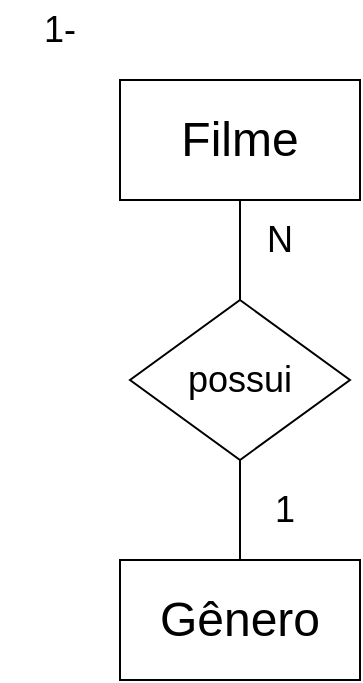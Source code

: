 <mxfile version="21.6.5" type="device" pages="7">
  <diagram id="R2lEEEUBdFMjLlhIrx00" name="Page-1">
    <mxGraphModel dx="1050" dy="581" grid="1" gridSize="10" guides="1" tooltips="1" connect="1" arrows="1" fold="1" page="1" pageScale="1" pageWidth="850" pageHeight="1100" math="0" shadow="0" extFonts="Permanent Marker^https://fonts.googleapis.com/css?family=Permanent+Marker">
      <root>
        <mxCell id="0" />
        <mxCell id="1" parent="0" />
        <mxCell id="PiD7-msu0m9Xkoi4xHgd-5" style="edgeStyle=orthogonalEdgeStyle;rounded=0;orthogonalLoop=1;jettySize=auto;html=1;entryX=0.5;entryY=0;entryDx=0;entryDy=0;endArrow=none;endFill=0;" edge="1" parent="1" source="PiD7-msu0m9Xkoi4xHgd-1" target="PiD7-msu0m9Xkoi4xHgd-3">
          <mxGeometry relative="1" as="geometry" />
        </mxCell>
        <mxCell id="PiD7-msu0m9Xkoi4xHgd-1" value="&lt;font style=&quot;font-size: 24px;&quot;&gt;Filme&lt;/font&gt;" style="rounded=0;whiteSpace=wrap;html=1;" vertex="1" parent="1">
          <mxGeometry x="350" y="170" width="120" height="60" as="geometry" />
        </mxCell>
        <mxCell id="PiD7-msu0m9Xkoi4xHgd-2" value="&lt;font style=&quot;font-size: 24px;&quot;&gt;Gênero&lt;/font&gt;" style="rounded=0;whiteSpace=wrap;html=1;" vertex="1" parent="1">
          <mxGeometry x="350" y="410" width="120" height="60" as="geometry" />
        </mxCell>
        <mxCell id="PiD7-msu0m9Xkoi4xHgd-6" style="edgeStyle=orthogonalEdgeStyle;rounded=0;orthogonalLoop=1;jettySize=auto;html=1;entryX=0.5;entryY=0;entryDx=0;entryDy=0;endArrow=none;endFill=0;" edge="1" parent="1" source="PiD7-msu0m9Xkoi4xHgd-3" target="PiD7-msu0m9Xkoi4xHgd-2">
          <mxGeometry relative="1" as="geometry" />
        </mxCell>
        <mxCell id="PiD7-msu0m9Xkoi4xHgd-3" value="&lt;font style=&quot;font-size: 18px;&quot;&gt;possui&lt;/font&gt;" style="rhombus;whiteSpace=wrap;html=1;" vertex="1" parent="1">
          <mxGeometry x="355" y="280" width="110" height="80" as="geometry" />
        </mxCell>
        <mxCell id="PiD7-msu0m9Xkoi4xHgd-7" value="&lt;font style=&quot;font-size: 18px;&quot;&gt;N&lt;/font&gt;" style="text;html=1;strokeColor=none;fillColor=none;align=center;verticalAlign=middle;whiteSpace=wrap;rounded=0;" vertex="1" parent="1">
          <mxGeometry x="415" y="240" width="30" height="20" as="geometry" />
        </mxCell>
        <mxCell id="PiD7-msu0m9Xkoi4xHgd-8" value="&lt;font style=&quot;font-size: 18px;&quot;&gt;1&lt;/font&gt;" style="text;html=1;strokeColor=none;fillColor=none;align=center;verticalAlign=middle;whiteSpace=wrap;rounded=0;" vertex="1" parent="1">
          <mxGeometry x="415" y="370" width="35" height="30" as="geometry" />
        </mxCell>
        <mxCell id="PiD7-msu0m9Xkoi4xHgd-9" value="&lt;font style=&quot;font-size: 18px;&quot;&gt;1-&lt;/font&gt;" style="text;html=1;strokeColor=none;fillColor=none;align=center;verticalAlign=middle;whiteSpace=wrap;rounded=0;" vertex="1" parent="1">
          <mxGeometry x="290" y="130" width="60" height="30" as="geometry" />
        </mxCell>
      </root>
    </mxGraphModel>
  </diagram>
  <diagram id="Ed6CkCQQ0xnpIoQit0K1" name="Página-2">
    <mxGraphModel dx="1050" dy="581" grid="1" gridSize="10" guides="1" tooltips="1" connect="1" arrows="1" fold="1" page="1" pageScale="1" pageWidth="827" pageHeight="1169" math="0" shadow="0">
      <root>
        <mxCell id="0" />
        <mxCell id="1" parent="0" />
        <mxCell id="ku6dOrrAnNPvEK8YflBV-1" value="&lt;font style=&quot;font-size: 18px;&quot;&gt;2-&lt;/font&gt;" style="text;html=1;strokeColor=none;fillColor=none;align=center;verticalAlign=middle;whiteSpace=wrap;rounded=0;" vertex="1" parent="1">
          <mxGeometry x="60" y="40" width="60" height="30" as="geometry" />
        </mxCell>
        <mxCell id="ku6dOrrAnNPvEK8YflBV-2" value="&lt;font style=&quot;font-size: 18px;&quot;&gt;Pessoa&lt;/font&gt;" style="rounded=0;whiteSpace=wrap;html=1;" vertex="1" parent="1">
          <mxGeometry x="350" y="270" width="120" height="60" as="geometry" />
        </mxCell>
        <mxCell id="ku6dOrrAnNPvEK8YflBV-10" style="edgeStyle=orthogonalEdgeStyle;rounded=0;orthogonalLoop=1;jettySize=auto;html=1;endArrow=none;endFill=0;" edge="1" parent="1" source="ku6dOrrAnNPvEK8YflBV-3">
          <mxGeometry relative="1" as="geometry">
            <mxPoint x="410" y="330" as="targetPoint" />
          </mxGeometry>
        </mxCell>
        <mxCell id="ku6dOrrAnNPvEK8YflBV-11" style="edgeStyle=orthogonalEdgeStyle;rounded=0;orthogonalLoop=1;jettySize=auto;html=1;entryX=0.5;entryY=0;entryDx=0;entryDy=0;endArrow=none;endFill=0;" edge="1" parent="1" source="ku6dOrrAnNPvEK8YflBV-3" target="ku6dOrrAnNPvEK8YflBV-4">
          <mxGeometry relative="1" as="geometry" />
        </mxCell>
        <mxCell id="ku6dOrrAnNPvEK8YflBV-3" value="&lt;font style=&quot;font-size: 18px;&quot;&gt;possui&lt;/font&gt;" style="rhombus;whiteSpace=wrap;html=1;" vertex="1" parent="1">
          <mxGeometry x="362" y="360" width="96" height="80" as="geometry" />
        </mxCell>
        <mxCell id="ku6dOrrAnNPvEK8YflBV-4" value="&lt;font style=&quot;font-size: 18px;&quot;&gt;Email&lt;/font&gt;" style="rounded=0;whiteSpace=wrap;html=1;" vertex="1" parent="1">
          <mxGeometry x="350" y="460" width="120" height="60" as="geometry" />
        </mxCell>
        <mxCell id="ku6dOrrAnNPvEK8YflBV-5" value="&lt;font style=&quot;font-size: 18px;&quot;&gt;Telefones&lt;/font&gt;" style="rounded=0;whiteSpace=wrap;html=1;" vertex="1" parent="1">
          <mxGeometry x="660" y="270" width="120" height="60" as="geometry" />
        </mxCell>
        <mxCell id="ku6dOrrAnNPvEK8YflBV-8" style="edgeStyle=orthogonalEdgeStyle;rounded=0;orthogonalLoop=1;jettySize=auto;html=1;entryX=1;entryY=0.5;entryDx=0;entryDy=0;endArrow=none;endFill=0;" edge="1" parent="1" source="ku6dOrrAnNPvEK8YflBV-7" target="ku6dOrrAnNPvEK8YflBV-2">
          <mxGeometry relative="1" as="geometry" />
        </mxCell>
        <mxCell id="ku6dOrrAnNPvEK8YflBV-9" style="edgeStyle=orthogonalEdgeStyle;rounded=0;orthogonalLoop=1;jettySize=auto;html=1;entryX=0;entryY=0.5;entryDx=0;entryDy=0;endArrow=none;endFill=0;" edge="1" parent="1" source="ku6dOrrAnNPvEK8YflBV-7" target="ku6dOrrAnNPvEK8YflBV-5">
          <mxGeometry relative="1" as="geometry" />
        </mxCell>
        <mxCell id="ku6dOrrAnNPvEK8YflBV-7" value="&lt;font style=&quot;font-size: 18px;&quot;&gt;possui&lt;/font&gt;" style="rhombus;whiteSpace=wrap;html=1;" vertex="1" parent="1">
          <mxGeometry x="520" y="260" width="96" height="80" as="geometry" />
        </mxCell>
        <mxCell id="ku6dOrrAnNPvEK8YflBV-12" value="&lt;font style=&quot;font-size: 18px;&quot;&gt;1&lt;/font&gt;" style="text;html=1;strokeColor=none;fillColor=none;align=center;verticalAlign=middle;whiteSpace=wrap;rounded=0;" vertex="1" parent="1">
          <mxGeometry x="458" y="270" width="60" height="30" as="geometry" />
        </mxCell>
        <mxCell id="ku6dOrrAnNPvEK8YflBV-13" value="&lt;font style=&quot;font-size: 18px;&quot;&gt;N&lt;/font&gt;" style="text;html=1;strokeColor=none;fillColor=none;align=center;verticalAlign=middle;whiteSpace=wrap;rounded=0;" vertex="1" parent="1">
          <mxGeometry x="610" y="270" width="60" height="30" as="geometry" />
        </mxCell>
        <mxCell id="ku6dOrrAnNPvEK8YflBV-14" value="&lt;font style=&quot;font-size: 18px;&quot;&gt;1&lt;/font&gt;" style="text;html=1;strokeColor=none;fillColor=none;align=center;verticalAlign=middle;whiteSpace=wrap;rounded=0;" vertex="1" parent="1">
          <mxGeometry x="398" y="330" width="60" height="30" as="geometry" />
        </mxCell>
        <mxCell id="ku6dOrrAnNPvEK8YflBV-15" value="&lt;font style=&quot;font-size: 18px;&quot;&gt;N&lt;/font&gt;" style="text;html=1;strokeColor=none;fillColor=none;align=center;verticalAlign=middle;whiteSpace=wrap;rounded=0;" vertex="1" parent="1">
          <mxGeometry x="400" y="430" width="60" height="30" as="geometry" />
        </mxCell>
        <mxCell id="ku6dOrrAnNPvEK8YflBV-17" style="edgeStyle=orthogonalEdgeStyle;rounded=0;orthogonalLoop=1;jettySize=auto;html=1;entryX=0;entryY=0.5;entryDx=0;entryDy=0;endArrow=none;endFill=0;" edge="1" parent="1" source="ku6dOrrAnNPvEK8YflBV-16" target="ku6dOrrAnNPvEK8YflBV-2">
          <mxGeometry relative="1" as="geometry" />
        </mxCell>
        <mxCell id="ku6dOrrAnNPvEK8YflBV-16" value="&lt;font style=&quot;font-size: 18px;&quot;&gt;CNH&lt;/font&gt;" style="ellipse;whiteSpace=wrap;html=1;" vertex="1" parent="1">
          <mxGeometry x="210" y="285" width="100" height="30" as="geometry" />
        </mxCell>
      </root>
    </mxGraphModel>
  </diagram>
  <diagram id="OgdTNSOcZ_4yS4odIkTJ" name="Página-3">
    <mxGraphModel dx="1050" dy="581" grid="1" gridSize="10" guides="1" tooltips="1" connect="1" arrows="1" fold="1" page="1" pageScale="1" pageWidth="827" pageHeight="1169" math="0" shadow="0">
      <root>
        <mxCell id="0" />
        <mxCell id="1" parent="0" />
        <mxCell id="YntVklLO-c8_QqgRHOUB-1" value="&lt;font style=&quot;font-size: 18px;&quot;&gt;3-&lt;/font&gt;" style="text;html=1;strokeColor=none;fillColor=none;align=center;verticalAlign=middle;whiteSpace=wrap;rounded=0;" vertex="1" parent="1">
          <mxGeometry x="70" y="50" width="60" height="30" as="geometry" />
        </mxCell>
        <mxCell id="YntVklLO-c8_QqgRHOUB-2" value="&lt;font size=&quot;3&quot;&gt;Empresa&lt;/font&gt;" style="rounded=0;whiteSpace=wrap;html=1;" vertex="1" parent="1">
          <mxGeometry x="290" y="170" width="120" height="60" as="geometry" />
        </mxCell>
        <mxCell id="YntVklLO-c8_QqgRHOUB-3" value="&lt;font size=&quot;3&quot;&gt;Veiculo&lt;/font&gt;" style="rounded=0;whiteSpace=wrap;html=1;" vertex="1" parent="1">
          <mxGeometry x="290" y="370" width="120" height="60" as="geometry" />
        </mxCell>
        <mxCell id="YntVklLO-c8_QqgRHOUB-5" value="&lt;font style=&quot;font-size: 18px;&quot;&gt;Cliente&lt;/font&gt;" style="rounded=0;whiteSpace=wrap;html=1;" vertex="1" parent="1">
          <mxGeometry x="590" y="370" width="120" height="60" as="geometry" />
        </mxCell>
        <mxCell id="wyH3TX9ivKycoF74DeOx-3" style="edgeStyle=orthogonalEdgeStyle;rounded=0;orthogonalLoop=1;jettySize=auto;html=1;endArrow=none;endFill=0;" edge="1" parent="1" source="wyH3TX9ivKycoF74DeOx-1" target="YntVklLO-c8_QqgRHOUB-2">
          <mxGeometry relative="1" as="geometry" />
        </mxCell>
        <mxCell id="wyH3TX9ivKycoF74DeOx-4" style="edgeStyle=orthogonalEdgeStyle;rounded=0;orthogonalLoop=1;jettySize=auto;html=1;entryX=0.5;entryY=0;entryDx=0;entryDy=0;endArrow=none;endFill=0;" edge="1" parent="1" source="wyH3TX9ivKycoF74DeOx-1" target="YntVklLO-c8_QqgRHOUB-3">
          <mxGeometry relative="1" as="geometry" />
        </mxCell>
        <mxCell id="wyH3TX9ivKycoF74DeOx-1" value="&lt;font style=&quot;font-size: 18px;&quot;&gt;possui&lt;/font&gt;" style="rhombus;whiteSpace=wrap;html=1;" vertex="1" parent="1">
          <mxGeometry x="302" y="260" width="96" height="80" as="geometry" />
        </mxCell>
        <mxCell id="wyH3TX9ivKycoF74DeOx-5" style="edgeStyle=orthogonalEdgeStyle;rounded=0;orthogonalLoop=1;jettySize=auto;html=1;entryX=1;entryY=0.5;entryDx=0;entryDy=0;endArrow=none;endFill=0;" edge="1" parent="1" source="wyH3TX9ivKycoF74DeOx-2" target="YntVklLO-c8_QqgRHOUB-3">
          <mxGeometry relative="1" as="geometry" />
        </mxCell>
        <mxCell id="wyH3TX9ivKycoF74DeOx-6" style="edgeStyle=orthogonalEdgeStyle;rounded=0;orthogonalLoop=1;jettySize=auto;html=1;entryX=0;entryY=0.5;entryDx=0;entryDy=0;endArrow=none;endFill=0;" edge="1" parent="1" source="wyH3TX9ivKycoF74DeOx-2" target="YntVklLO-c8_QqgRHOUB-5">
          <mxGeometry relative="1" as="geometry" />
        </mxCell>
        <mxCell id="wyH3TX9ivKycoF74DeOx-2" value="&lt;span style=&quot;font-size: 18px;&quot;&gt;Aluga&lt;/span&gt;" style="rhombus;whiteSpace=wrap;html=1;" vertex="1" parent="1">
          <mxGeometry x="450" y="360" width="96" height="80" as="geometry" />
        </mxCell>
        <mxCell id="wyH3TX9ivKycoF74DeOx-8" style="edgeStyle=orthogonalEdgeStyle;rounded=0;orthogonalLoop=1;jettySize=auto;html=1;entryX=0;entryY=0.5;entryDx=0;entryDy=0;endArrow=none;endFill=0;" edge="1" parent="1" source="wyH3TX9ivKycoF74DeOx-7" target="YntVklLO-c8_QqgRHOUB-3">
          <mxGeometry relative="1" as="geometry">
            <Array as="points">
              <mxPoint x="260" y="370" />
              <mxPoint x="260" y="400" />
            </Array>
          </mxGeometry>
        </mxCell>
        <mxCell id="wyH3TX9ivKycoF74DeOx-7" value="&lt;font style=&quot;font-size: 18px;&quot;&gt;Marca&lt;/font&gt;" style="ellipse;whiteSpace=wrap;html=1;" vertex="1" parent="1">
          <mxGeometry x="120" y="350" width="100" height="40" as="geometry" />
        </mxCell>
        <mxCell id="wyH3TX9ivKycoF74DeOx-10" style="edgeStyle=orthogonalEdgeStyle;rounded=0;orthogonalLoop=1;jettySize=auto;html=1;endArrow=none;endFill=0;" edge="1" parent="1" source="wyH3TX9ivKycoF74DeOx-9">
          <mxGeometry relative="1" as="geometry">
            <mxPoint x="260" y="400" as="targetPoint" />
          </mxGeometry>
        </mxCell>
        <mxCell id="wyH3TX9ivKycoF74DeOx-9" value="&lt;font style=&quot;font-size: 18px;&quot;&gt;Modelo&lt;/font&gt;" style="ellipse;whiteSpace=wrap;html=1;" vertex="1" parent="1">
          <mxGeometry x="120" y="410" width="100" height="40" as="geometry" />
        </mxCell>
        <mxCell id="wyH3TX9ivKycoF74DeOx-12" style="edgeStyle=orthogonalEdgeStyle;rounded=0;orthogonalLoop=1;jettySize=auto;html=1;endArrow=none;endFill=0;" edge="1" parent="1" source="wyH3TX9ivKycoF74DeOx-11">
          <mxGeometry relative="1" as="geometry">
            <mxPoint x="260" y="430" as="targetPoint" />
          </mxGeometry>
        </mxCell>
        <mxCell id="wyH3TX9ivKycoF74DeOx-11" value="&lt;span style=&quot;font-size: 18px;&quot;&gt;Placa&lt;/span&gt;" style="ellipse;whiteSpace=wrap;html=1;" vertex="1" parent="1">
          <mxGeometry x="120" y="480" width="100" height="40" as="geometry" />
        </mxCell>
        <mxCell id="wyH3TX9ivKycoF74DeOx-16" style="edgeStyle=orthogonalEdgeStyle;rounded=0;orthogonalLoop=1;jettySize=auto;html=1;entryX=0.5;entryY=1;entryDx=0;entryDy=0;endArrow=none;endFill=0;" edge="1" parent="1" source="wyH3TX9ivKycoF74DeOx-13" target="YntVklLO-c8_QqgRHOUB-5">
          <mxGeometry relative="1" as="geometry" />
        </mxCell>
        <mxCell id="wyH3TX9ivKycoF74DeOx-13" value="&lt;span style=&quot;font-size: 18px;&quot;&gt;Nome&lt;/span&gt;" style="ellipse;whiteSpace=wrap;html=1;" vertex="1" parent="1">
          <mxGeometry x="530" y="490" width="100" height="40" as="geometry" />
        </mxCell>
        <mxCell id="wyH3TX9ivKycoF74DeOx-15" value="" style="edgeStyle=orthogonalEdgeStyle;rounded=0;orthogonalLoop=1;jettySize=auto;html=1;endArrow=none;endFill=0;" edge="1" parent="1" source="wyH3TX9ivKycoF74DeOx-14" target="YntVklLO-c8_QqgRHOUB-5">
          <mxGeometry relative="1" as="geometry" />
        </mxCell>
        <mxCell id="wyH3TX9ivKycoF74DeOx-14" value="&lt;span style=&quot;font-size: 18px;&quot;&gt;CPF&lt;/span&gt;" style="ellipse;whiteSpace=wrap;html=1;" vertex="1" parent="1">
          <mxGeometry x="660" y="490" width="100" height="40" as="geometry" />
        </mxCell>
        <mxCell id="pLgE31MPHQ-4-Muh8BfI-1" value="&lt;span style=&quot;font-size: 18px;&quot;&gt;N&lt;/span&gt;" style="text;html=1;strokeColor=none;fillColor=none;align=center;verticalAlign=middle;whiteSpace=wrap;rounded=0;" vertex="1" parent="1">
          <mxGeometry x="340" y="340" width="60" height="30" as="geometry" />
        </mxCell>
        <mxCell id="pLgE31MPHQ-4-Muh8BfI-2" value="&lt;font style=&quot;font-size: 18px;&quot;&gt;1&lt;/font&gt;" style="text;html=1;strokeColor=none;fillColor=none;align=center;verticalAlign=middle;whiteSpace=wrap;rounded=0;" vertex="1" parent="1">
          <mxGeometry x="340" y="230" width="60" height="30" as="geometry" />
        </mxCell>
        <mxCell id="pLgE31MPHQ-4-Muh8BfI-3" value="&lt;font style=&quot;font-size: 18px;&quot;&gt;1&lt;/font&gt;" style="text;html=1;strokeColor=none;fillColor=none;align=center;verticalAlign=middle;whiteSpace=wrap;rounded=0;" vertex="1" parent="1">
          <mxGeometry x="546" y="370" width="60" height="30" as="geometry" />
        </mxCell>
        <mxCell id="pLgE31MPHQ-4-Muh8BfI-4" value="&lt;span style=&quot;font-size: 18px;&quot;&gt;N&lt;/span&gt;" style="text;html=1;strokeColor=none;fillColor=none;align=center;verticalAlign=middle;whiteSpace=wrap;rounded=0;" vertex="1" parent="1">
          <mxGeometry x="398" y="370" width="60" height="30" as="geometry" />
        </mxCell>
      </root>
    </mxGraphModel>
  </diagram>
  <diagram id="8YutBoujCdLm11SBtmCs" name="Página-4">
    <mxGraphModel dx="1050" dy="581" grid="1" gridSize="10" guides="1" tooltips="1" connect="1" arrows="1" fold="1" page="1" pageScale="1" pageWidth="827" pageHeight="1169" math="0" shadow="0">
      <root>
        <mxCell id="0" />
        <mxCell id="1" parent="0" />
        <mxCell id="GTa5dhn23Rj4dR_XFO8p-1" value="&lt;font style=&quot;font-size: 18px;&quot;&gt;4-&lt;/font&gt;" style="text;html=1;strokeColor=none;fillColor=none;align=center;verticalAlign=middle;whiteSpace=wrap;rounded=0;" vertex="1" parent="1">
          <mxGeometry x="60" y="40" width="60" height="30" as="geometry" />
        </mxCell>
        <mxCell id="kurrCw6sytjHcHAsXAf1-1" value="&lt;font size=&quot;3&quot;&gt;Clinica&lt;/font&gt;" style="rounded=0;whiteSpace=wrap;html=1;" vertex="1" parent="1">
          <mxGeometry x="120" y="95" width="120" height="60" as="geometry" />
        </mxCell>
        <mxCell id="kurrCw6sytjHcHAsXAf1-16" style="edgeStyle=orthogonalEdgeStyle;rounded=0;orthogonalLoop=1;jettySize=auto;html=1;entryX=0.5;entryY=0;entryDx=0;entryDy=0;endArrow=none;endFill=0;" edge="1" parent="1" source="kurrCw6sytjHcHAsXAf1-5" target="kurrCw6sytjHcHAsXAf1-15">
          <mxGeometry relative="1" as="geometry" />
        </mxCell>
        <mxCell id="kurrCw6sytjHcHAsXAf1-5" value="&lt;font size=&quot;3&quot;&gt;Pet&lt;/font&gt;" style="rounded=0;whiteSpace=wrap;html=1;" vertex="1" parent="1">
          <mxGeometry x="470" y="360" width="120" height="60" as="geometry" />
        </mxCell>
        <mxCell id="kurrCw6sytjHcHAsXAf1-13" style="edgeStyle=orthogonalEdgeStyle;rounded=0;orthogonalLoop=1;jettySize=auto;html=1;entryX=0.5;entryY=0;entryDx=0;entryDy=0;endArrow=none;endFill=0;" edge="1" parent="1" source="kurrCw6sytjHcHAsXAf1-6" target="kurrCw6sytjHcHAsXAf1-10">
          <mxGeometry relative="1" as="geometry" />
        </mxCell>
        <mxCell id="kurrCw6sytjHcHAsXAf1-6" value="&lt;font size=&quot;3&quot;&gt;Veterinário&lt;/font&gt;" style="rounded=0;whiteSpace=wrap;html=1;" vertex="1" parent="1">
          <mxGeometry x="470" y="95" width="120" height="60" as="geometry" />
        </mxCell>
        <mxCell id="kurrCw6sytjHcHAsXAf1-8" value="&lt;font size=&quot;3&quot;&gt;Dono&lt;/font&gt;" style="rounded=0;whiteSpace=wrap;html=1;" vertex="1" parent="1">
          <mxGeometry x="470" y="620" width="120" height="60" as="geometry" />
        </mxCell>
        <mxCell id="kurrCw6sytjHcHAsXAf1-11" style="edgeStyle=orthogonalEdgeStyle;rounded=0;orthogonalLoop=1;jettySize=auto;html=1;entryX=0;entryY=0.5;entryDx=0;entryDy=0;endArrow=none;endFill=0;" edge="1" parent="1" source="kurrCw6sytjHcHAsXAf1-9" target="kurrCw6sytjHcHAsXAf1-6">
          <mxGeometry relative="1" as="geometry" />
        </mxCell>
        <mxCell id="kurrCw6sytjHcHAsXAf1-12" style="edgeStyle=orthogonalEdgeStyle;rounded=0;orthogonalLoop=1;jettySize=auto;html=1;entryX=1;entryY=0.5;entryDx=0;entryDy=0;endArrow=none;endFill=0;" edge="1" parent="1" source="kurrCw6sytjHcHAsXAf1-9" target="kurrCw6sytjHcHAsXAf1-1">
          <mxGeometry relative="1" as="geometry" />
        </mxCell>
        <mxCell id="kurrCw6sytjHcHAsXAf1-9" value="&lt;font style=&quot;font-size: 18px;&quot;&gt;Cadastra&lt;/font&gt;" style="rhombus;whiteSpace=wrap;html=1;" vertex="1" parent="1">
          <mxGeometry x="300" y="90" width="100" height="70" as="geometry" />
        </mxCell>
        <mxCell id="kurrCw6sytjHcHAsXAf1-14" style="edgeStyle=orthogonalEdgeStyle;rounded=0;orthogonalLoop=1;jettySize=auto;html=1;entryX=0.5;entryY=0;entryDx=0;entryDy=0;endArrow=none;endFill=0;" edge="1" parent="1" source="kurrCw6sytjHcHAsXAf1-10" target="kurrCw6sytjHcHAsXAf1-5">
          <mxGeometry relative="1" as="geometry" />
        </mxCell>
        <mxCell id="kurrCw6sytjHcHAsXAf1-10" value="&lt;span style=&quot;font-size: 18px;&quot;&gt;Atende&lt;/span&gt;" style="rhombus;whiteSpace=wrap;html=1;" vertex="1" parent="1">
          <mxGeometry x="480" y="210" width="100" height="70" as="geometry" />
        </mxCell>
        <mxCell id="kurrCw6sytjHcHAsXAf1-17" style="edgeStyle=orthogonalEdgeStyle;rounded=0;orthogonalLoop=1;jettySize=auto;html=1;endArrow=none;endFill=0;" edge="1" parent="1" source="kurrCw6sytjHcHAsXAf1-15" target="kurrCw6sytjHcHAsXAf1-8">
          <mxGeometry relative="1" as="geometry" />
        </mxCell>
        <mxCell id="kurrCw6sytjHcHAsXAf1-15" value="&lt;span style=&quot;font-size: 18px;&quot;&gt;Possui&lt;/span&gt;" style="rhombus;whiteSpace=wrap;html=1;" vertex="1" parent="1">
          <mxGeometry x="480" y="480" width="100" height="70" as="geometry" />
        </mxCell>
        <mxCell id="3sGQXfQValETNnjllo1k-8" style="edgeStyle=orthogonalEdgeStyle;shape=connector;rounded=0;orthogonalLoop=1;jettySize=auto;html=1;labelBackgroundColor=default;strokeColor=default;fontFamily=Helvetica;fontSize=11;fontColor=default;endArrow=none;endFill=0;" edge="1" parent="1" source="3sGQXfQValETNnjllo1k-3">
          <mxGeometry relative="1" as="geometry">
            <mxPoint x="650" y="270" as="targetPoint" />
          </mxGeometry>
        </mxCell>
        <mxCell id="3sGQXfQValETNnjllo1k-3" value="&lt;span style=&quot;font-size: 18px;&quot;&gt;Nome&lt;/span&gt;" style="ellipse;whiteSpace=wrap;html=1;" vertex="1" parent="1">
          <mxGeometry x="670" y="200" width="100" height="40" as="geometry" />
        </mxCell>
        <mxCell id="3sGQXfQValETNnjllo1k-6" style="edgeStyle=orthogonalEdgeStyle;rounded=0;orthogonalLoop=1;jettySize=auto;html=1;entryX=1;entryY=0.5;entryDx=0;entryDy=0;endArrow=none;endFill=0;" edge="1" parent="1" source="3sGQXfQValETNnjllo1k-4" target="kurrCw6sytjHcHAsXAf1-5">
          <mxGeometry relative="1" as="geometry">
            <Array as="points">
              <mxPoint x="630" y="270" />
              <mxPoint x="630" y="320" />
              <mxPoint x="590" y="320" />
            </Array>
          </mxGeometry>
        </mxCell>
        <mxCell id="3sGQXfQValETNnjllo1k-4" value="&lt;font style=&quot;font-size: 14px;&quot;&gt;Data nascimento&lt;/font&gt;" style="ellipse;whiteSpace=wrap;html=1;" vertex="1" parent="1">
          <mxGeometry x="670" y="250" width="100" height="40" as="geometry" />
        </mxCell>
        <mxCell id="3sGQXfQValETNnjllo1k-11" value="&lt;font size=&quot;3&quot;&gt;Raça&lt;/font&gt;" style="rounded=0;whiteSpace=wrap;html=1;" vertex="1" parent="1">
          <mxGeometry x="120" y="360" width="120" height="60" as="geometry" />
        </mxCell>
        <mxCell id="3sGQXfQValETNnjllo1k-13" style="edgeStyle=orthogonalEdgeStyle;shape=connector;rounded=0;orthogonalLoop=1;jettySize=auto;html=1;entryX=1;entryY=0.5;entryDx=0;entryDy=0;labelBackgroundColor=default;strokeColor=default;fontFamily=Helvetica;fontSize=11;fontColor=default;endArrow=none;endFill=0;" edge="1" parent="1" source="3sGQXfQValETNnjllo1k-12" target="3sGQXfQValETNnjllo1k-11">
          <mxGeometry relative="1" as="geometry" />
        </mxCell>
        <mxCell id="3sGQXfQValETNnjllo1k-14" style="edgeStyle=orthogonalEdgeStyle;shape=connector;rounded=0;orthogonalLoop=1;jettySize=auto;html=1;entryX=0;entryY=0.5;entryDx=0;entryDy=0;labelBackgroundColor=default;strokeColor=default;fontFamily=Helvetica;fontSize=11;fontColor=default;endArrow=none;endFill=0;" edge="1" parent="1" source="3sGQXfQValETNnjllo1k-12" target="kurrCw6sytjHcHAsXAf1-5">
          <mxGeometry relative="1" as="geometry" />
        </mxCell>
        <mxCell id="3sGQXfQValETNnjllo1k-12" value="&lt;span style=&quot;font-size: 18px;&quot;&gt;possui&lt;/span&gt;" style="rhombus;whiteSpace=wrap;html=1;" vertex="1" parent="1">
          <mxGeometry x="300" y="355" width="100" height="70" as="geometry" />
        </mxCell>
        <mxCell id="SGf5JMiM87hGbXb8_9aP-1" value="&lt;font style=&quot;font-size: 18px;&quot;&gt;1&lt;/font&gt;" style="text;html=1;strokeColor=none;fillColor=none;align=center;verticalAlign=middle;whiteSpace=wrap;rounded=0;" vertex="1" parent="1">
          <mxGeometry x="220" y="95" width="60" height="30" as="geometry" />
        </mxCell>
        <mxCell id="SGf5JMiM87hGbXb8_9aP-2" value="&lt;span style=&quot;font-size: 18px;&quot;&gt;N&lt;/span&gt;" style="text;html=1;strokeColor=none;fillColor=none;align=center;verticalAlign=middle;whiteSpace=wrap;rounded=0;" vertex="1" parent="1">
          <mxGeometry x="430" y="95" width="60" height="30" as="geometry" />
        </mxCell>
        <mxCell id="SGf5JMiM87hGbXb8_9aP-3" value="&lt;font style=&quot;font-size: 18px;&quot;&gt;1&lt;/font&gt;" style="text;html=1;strokeColor=none;fillColor=none;align=center;verticalAlign=middle;whiteSpace=wrap;rounded=0;" vertex="1" parent="1">
          <mxGeometry x="510" y="155" width="60" height="30" as="geometry" />
        </mxCell>
        <mxCell id="SGf5JMiM87hGbXb8_9aP-4" value="&lt;span style=&quot;font-size: 18px;&quot;&gt;N&lt;/span&gt;" style="text;html=1;strokeColor=none;fillColor=none;align=center;verticalAlign=middle;whiteSpace=wrap;rounded=0;" vertex="1" parent="1">
          <mxGeometry x="520" y="330" width="60" height="30" as="geometry" />
        </mxCell>
        <mxCell id="SGf5JMiM87hGbXb8_9aP-5" value="&lt;font style=&quot;font-size: 18px;&quot;&gt;1&lt;/font&gt;" style="text;html=1;strokeColor=none;fillColor=none;align=center;verticalAlign=middle;whiteSpace=wrap;rounded=0;" vertex="1" parent="1">
          <mxGeometry x="510" y="590" width="60" height="30" as="geometry" />
        </mxCell>
        <mxCell id="SGf5JMiM87hGbXb8_9aP-6" value="&lt;span style=&quot;font-size: 18px;&quot;&gt;N&lt;/span&gt;" style="text;html=1;strokeColor=none;fillColor=none;align=center;verticalAlign=middle;whiteSpace=wrap;rounded=0;" vertex="1" parent="1">
          <mxGeometry x="510" y="420" width="60" height="30" as="geometry" />
        </mxCell>
        <mxCell id="SGf5JMiM87hGbXb8_9aP-7" value="&lt;font style=&quot;font-size: 18px;&quot;&gt;1&lt;/font&gt;" style="text;html=1;strokeColor=none;fillColor=none;align=center;verticalAlign=middle;whiteSpace=wrap;rounded=0;" vertex="1" parent="1">
          <mxGeometry x="220" y="390" width="60" height="30" as="geometry" />
        </mxCell>
        <mxCell id="SGf5JMiM87hGbXb8_9aP-8" value="&lt;span style=&quot;font-size: 18px;&quot;&gt;N&lt;/span&gt;" style="text;html=1;strokeColor=none;fillColor=none;align=center;verticalAlign=middle;whiteSpace=wrap;rounded=0;" vertex="1" parent="1">
          <mxGeometry x="430" y="390" width="60" height="30" as="geometry" />
        </mxCell>
        <mxCell id="rX3phZvapHLQUKs4_47E-2" value="&lt;font size=&quot;3&quot;&gt;Tipo&lt;/font&gt;" style="rounded=0;whiteSpace=wrap;html=1;" vertex="1" parent="1">
          <mxGeometry x="750" y="360" width="120" height="60" as="geometry" />
        </mxCell>
        <mxCell id="rX3phZvapHLQUKs4_47E-4" style="edgeStyle=orthogonalEdgeStyle;shape=connector;rounded=0;orthogonalLoop=1;jettySize=auto;html=1;labelBackgroundColor=default;strokeColor=default;fontFamily=Helvetica;fontSize=11;fontColor=default;endArrow=none;endFill=0;" edge="1" parent="1" source="rX3phZvapHLQUKs4_47E-3">
          <mxGeometry relative="1" as="geometry">
            <mxPoint x="590" y="390" as="targetPoint" />
          </mxGeometry>
        </mxCell>
        <mxCell id="rX3phZvapHLQUKs4_47E-5" style="edgeStyle=orthogonalEdgeStyle;shape=connector;rounded=0;orthogonalLoop=1;jettySize=auto;html=1;entryX=0;entryY=0.5;entryDx=0;entryDy=0;labelBackgroundColor=default;strokeColor=default;fontFamily=Helvetica;fontSize=11;fontColor=default;endArrow=none;endFill=0;" edge="1" parent="1" source="rX3phZvapHLQUKs4_47E-3" target="rX3phZvapHLQUKs4_47E-2">
          <mxGeometry relative="1" as="geometry" />
        </mxCell>
        <mxCell id="rX3phZvapHLQUKs4_47E-3" value="&lt;span style=&quot;font-size: 18px;&quot;&gt;Possui&lt;/span&gt;" style="rhombus;whiteSpace=wrap;html=1;" vertex="1" parent="1">
          <mxGeometry x="620" y="355" width="100" height="70" as="geometry" />
        </mxCell>
        <mxCell id="rX3phZvapHLQUKs4_47E-6" value="&lt;span style=&quot;font-size: 18px;&quot;&gt;N&lt;/span&gt;" style="text;html=1;strokeColor=none;fillColor=none;align=center;verticalAlign=middle;whiteSpace=wrap;rounded=0;" vertex="1" parent="1">
          <mxGeometry x="580" y="390" width="60" height="30" as="geometry" />
        </mxCell>
        <mxCell id="rX3phZvapHLQUKs4_47E-7" value="&lt;span style=&quot;font-size: 18px;&quot;&gt;1&lt;br&gt;&lt;/span&gt;" style="text;html=1;strokeColor=none;fillColor=none;align=center;verticalAlign=middle;whiteSpace=wrap;rounded=0;" vertex="1" parent="1">
          <mxGeometry x="710" y="390" width="60" height="30" as="geometry" />
        </mxCell>
        <mxCell id="rX3phZvapHLQUKs4_47E-8" value="&lt;font size=&quot;3&quot;&gt;endereço&lt;/font&gt;" style="rounded=0;whiteSpace=wrap;html=1;" vertex="1" parent="1">
          <mxGeometry x="120" y="270" width="120" height="60" as="geometry" />
        </mxCell>
        <mxCell id="rX3phZvapHLQUKs4_47E-10" style="edgeStyle=orthogonalEdgeStyle;shape=connector;rounded=0;orthogonalLoop=1;jettySize=auto;html=1;entryX=0.5;entryY=0;entryDx=0;entryDy=0;labelBackgroundColor=default;strokeColor=default;fontFamily=Helvetica;fontSize=11;fontColor=default;endArrow=none;endFill=0;" edge="1" parent="1" source="rX3phZvapHLQUKs4_47E-9" target="rX3phZvapHLQUKs4_47E-8">
          <mxGeometry relative="1" as="geometry" />
        </mxCell>
        <mxCell id="rX3phZvapHLQUKs4_47E-11" style="edgeStyle=orthogonalEdgeStyle;shape=connector;rounded=0;orthogonalLoop=1;jettySize=auto;html=1;entryX=0.5;entryY=1;entryDx=0;entryDy=0;labelBackgroundColor=default;strokeColor=default;fontFamily=Helvetica;fontSize=11;fontColor=default;endArrow=none;endFill=0;" edge="1" parent="1" source="rX3phZvapHLQUKs4_47E-9" target="kurrCw6sytjHcHAsXAf1-1">
          <mxGeometry relative="1" as="geometry" />
        </mxCell>
        <mxCell id="rX3phZvapHLQUKs4_47E-9" value="&lt;span style=&quot;font-size: 18px;&quot;&gt;possui&lt;/span&gt;" style="rhombus;whiteSpace=wrap;html=1;" vertex="1" parent="1">
          <mxGeometry x="130" y="180" width="100" height="70" as="geometry" />
        </mxCell>
        <mxCell id="rX3phZvapHLQUKs4_47E-12" value="&lt;font style=&quot;font-size: 18px;&quot;&gt;1&lt;/font&gt;" style="text;html=1;strokeColor=none;fillColor=none;align=center;verticalAlign=middle;whiteSpace=wrap;rounded=0;" vertex="1" parent="1">
          <mxGeometry x="170" y="155" width="60" height="30" as="geometry" />
        </mxCell>
        <mxCell id="rX3phZvapHLQUKs4_47E-13" value="&lt;font style=&quot;font-size: 18px;&quot;&gt;1&lt;/font&gt;" style="text;html=1;strokeColor=none;fillColor=none;align=center;verticalAlign=middle;whiteSpace=wrap;rounded=0;" vertex="1" parent="1">
          <mxGeometry x="180" y="240" width="60" height="30" as="geometry" />
        </mxCell>
      </root>
    </mxGraphModel>
  </diagram>
  <diagram id="wCUD9OenRfWzVCG8g1c4" name="Página-5">
    <mxGraphModel dx="1050" dy="581" grid="1" gridSize="10" guides="1" tooltips="1" connect="1" arrows="1" fold="1" page="1" pageScale="1" pageWidth="827" pageHeight="1169" math="0" shadow="0">
      <root>
        <mxCell id="0" />
        <mxCell id="1" parent="0" />
        <mxCell id="oyTRR7kWmFhyfIIDJirm-1" value="&lt;font style=&quot;font-size: 18px;&quot;&gt;5-&lt;/font&gt;" style="text;html=1;strokeColor=none;fillColor=none;align=center;verticalAlign=middle;whiteSpace=wrap;rounded=0;" vertex="1" parent="1">
          <mxGeometry x="60" y="50" width="60" height="30" as="geometry" />
        </mxCell>
        <mxCell id="SOnR-2fXC7e5wPDzBks1-1" value="&lt;font size=&quot;3&quot;&gt;Usuario&lt;/font&gt;" style="rounded=0;whiteSpace=wrap;html=1;" vertex="1" parent="1">
          <mxGeometry x="150" y="160" width="120" height="60" as="geometry" />
        </mxCell>
        <mxCell id="SOnR-2fXC7e5wPDzBks1-2" value="&lt;font size=&quot;3&quot;&gt;Artista&lt;/font&gt;" style="rounded=0;whiteSpace=wrap;html=1;" vertex="1" parent="1">
          <mxGeometry x="300" y="160" width="120" height="60" as="geometry" />
        </mxCell>
        <mxCell id="SOnR-2fXC7e5wPDzBks1-3" value="&lt;font size=&quot;3&quot;&gt;Estilos&lt;/font&gt;" style="rounded=0;whiteSpace=wrap;html=1;" vertex="1" parent="1">
          <mxGeometry x="300" y="570" width="120" height="60" as="geometry" />
        </mxCell>
        <mxCell id="SOnR-2fXC7e5wPDzBks1-4" value="&lt;font size=&quot;3&quot;&gt;Album&lt;/font&gt;" style="rounded=0;whiteSpace=wrap;html=1;" vertex="1" parent="1">
          <mxGeometry x="300" y="360" width="120" height="60" as="geometry" />
        </mxCell>
        <mxCell id="GSRcZfFJQZT9JtDMO-Ov-3" style="edgeStyle=orthogonalEdgeStyle;shape=connector;rounded=0;orthogonalLoop=1;jettySize=auto;html=1;entryX=0.5;entryY=1;entryDx=0;entryDy=0;labelBackgroundColor=default;strokeColor=default;fontFamily=Helvetica;fontSize=11;fontColor=default;endArrow=none;endFill=0;" edge="1" parent="1" source="GSRcZfFJQZT9JtDMO-Ov-1" target="SOnR-2fXC7e5wPDzBks1-2">
          <mxGeometry relative="1" as="geometry" />
        </mxCell>
        <mxCell id="GSRcZfFJQZT9JtDMO-Ov-4" style="edgeStyle=orthogonalEdgeStyle;shape=connector;rounded=0;orthogonalLoop=1;jettySize=auto;html=1;entryX=0.5;entryY=0;entryDx=0;entryDy=0;labelBackgroundColor=default;strokeColor=default;fontFamily=Helvetica;fontSize=11;fontColor=default;endArrow=none;endFill=0;" edge="1" parent="1" source="GSRcZfFJQZT9JtDMO-Ov-1" target="SOnR-2fXC7e5wPDzBks1-4">
          <mxGeometry relative="1" as="geometry" />
        </mxCell>
        <mxCell id="GSRcZfFJQZT9JtDMO-Ov-1" value="&lt;span style=&quot;font-size: 18px;&quot;&gt;possui&lt;/span&gt;" style="rhombus;whiteSpace=wrap;html=1;" vertex="1" parent="1">
          <mxGeometry x="310" y="250" width="100" height="70" as="geometry" />
        </mxCell>
        <mxCell id="GSRcZfFJQZT9JtDMO-Ov-5" style="edgeStyle=orthogonalEdgeStyle;shape=connector;rounded=0;orthogonalLoop=1;jettySize=auto;html=1;entryX=0.5;entryY=1;entryDx=0;entryDy=0;labelBackgroundColor=default;strokeColor=default;fontFamily=Helvetica;fontSize=11;fontColor=default;endArrow=none;endFill=0;" edge="1" parent="1" source="GSRcZfFJQZT9JtDMO-Ov-2" target="SOnR-2fXC7e5wPDzBks1-4">
          <mxGeometry relative="1" as="geometry" />
        </mxCell>
        <mxCell id="GSRcZfFJQZT9JtDMO-Ov-6" style="edgeStyle=orthogonalEdgeStyle;shape=connector;rounded=0;orthogonalLoop=1;jettySize=auto;html=1;entryX=0.5;entryY=0;entryDx=0;entryDy=0;labelBackgroundColor=default;strokeColor=default;fontFamily=Helvetica;fontSize=11;fontColor=default;endArrow=none;endFill=0;" edge="1" parent="1" source="GSRcZfFJQZT9JtDMO-Ov-2" target="SOnR-2fXC7e5wPDzBks1-3">
          <mxGeometry relative="1" as="geometry" />
        </mxCell>
        <mxCell id="GSRcZfFJQZT9JtDMO-Ov-2" value="&lt;span style=&quot;font-size: 18px;&quot;&gt;possui&lt;/span&gt;" style="rhombus;whiteSpace=wrap;html=1;" vertex="1" parent="1">
          <mxGeometry x="310" y="460" width="100" height="70" as="geometry" />
        </mxCell>
        <mxCell id="s-a34JaI-hTolNTnfp4E-2" style="edgeStyle=orthogonalEdgeStyle;shape=connector;rounded=0;orthogonalLoop=1;jettySize=auto;html=1;entryX=1;entryY=0.5;entryDx=0;entryDy=0;labelBackgroundColor=default;strokeColor=default;fontFamily=Helvetica;fontSize=11;fontColor=default;endArrow=none;endFill=0;" edge="1" parent="1" source="s-a34JaI-hTolNTnfp4E-1" target="SOnR-2fXC7e5wPDzBks1-2">
          <mxGeometry relative="1" as="geometry" />
        </mxCell>
        <mxCell id="s-a34JaI-hTolNTnfp4E-1" value="&lt;span style=&quot;font-size: 18px;&quot;&gt;nome&lt;/span&gt;" style="ellipse;whiteSpace=wrap;html=1;" vertex="1" parent="1">
          <mxGeometry x="490" y="170" width="100" height="40" as="geometry" />
        </mxCell>
        <mxCell id="s-a34JaI-hTolNTnfp4E-4" style="edgeStyle=orthogonalEdgeStyle;shape=connector;rounded=0;orthogonalLoop=1;jettySize=auto;html=1;entryX=1;entryY=0.5;entryDx=0;entryDy=0;labelBackgroundColor=default;strokeColor=default;fontFamily=Helvetica;fontSize=11;fontColor=default;endArrow=none;endFill=0;" edge="1" parent="1" source="s-a34JaI-hTolNTnfp4E-3" target="SOnR-2fXC7e5wPDzBks1-3">
          <mxGeometry relative="1" as="geometry" />
        </mxCell>
        <mxCell id="s-a34JaI-hTolNTnfp4E-3" value="&lt;span style=&quot;font-size: 18px;&quot;&gt;nome&lt;/span&gt;" style="ellipse;whiteSpace=wrap;html=1;" vertex="1" parent="1">
          <mxGeometry x="490" y="580" width="100" height="40" as="geometry" />
        </mxCell>
        <mxCell id="s-a34JaI-hTolNTnfp4E-10" style="edgeStyle=orthogonalEdgeStyle;shape=connector;rounded=0;orthogonalLoop=1;jettySize=auto;html=1;entryX=1;entryY=0.5;entryDx=0;entryDy=0;labelBackgroundColor=default;strokeColor=default;fontFamily=Helvetica;fontSize=11;fontColor=default;endArrow=none;endFill=0;" edge="1" parent="1" source="s-a34JaI-hTolNTnfp4E-5" target="SOnR-2fXC7e5wPDzBks1-4">
          <mxGeometry relative="1" as="geometry" />
        </mxCell>
        <mxCell id="s-a34JaI-hTolNTnfp4E-5" value="&lt;span style=&quot;font-size: 18px;&quot;&gt;titulo&lt;/span&gt;" style="ellipse;whiteSpace=wrap;html=1;" vertex="1" parent="1">
          <mxGeometry x="520" y="290" width="100" height="40" as="geometry" />
        </mxCell>
        <mxCell id="s-a34JaI-hTolNTnfp4E-11" style="edgeStyle=orthogonalEdgeStyle;shape=connector;rounded=0;orthogonalLoop=1;jettySize=auto;html=1;labelBackgroundColor=default;strokeColor=default;fontFamily=Helvetica;fontSize=11;fontColor=default;endArrow=none;endFill=0;" edge="1" parent="1" source="s-a34JaI-hTolNTnfp4E-6">
          <mxGeometry relative="1" as="geometry">
            <mxPoint x="470" y="360" as="targetPoint" />
          </mxGeometry>
        </mxCell>
        <mxCell id="s-a34JaI-hTolNTnfp4E-6" value="&lt;font style=&quot;font-size: 14px;&quot;&gt;data lançamento&lt;/font&gt;" style="ellipse;whiteSpace=wrap;html=1;" vertex="1" parent="1">
          <mxGeometry x="520" y="340" width="100" height="40" as="geometry" />
        </mxCell>
        <mxCell id="s-a34JaI-hTolNTnfp4E-12" style="edgeStyle=orthogonalEdgeStyle;shape=connector;rounded=0;orthogonalLoop=1;jettySize=auto;html=1;labelBackgroundColor=default;strokeColor=default;fontFamily=Helvetica;fontSize=11;fontColor=default;endArrow=none;endFill=0;" edge="1" parent="1" source="s-a34JaI-hTolNTnfp4E-7">
          <mxGeometry relative="1" as="geometry">
            <mxPoint x="470" y="390" as="targetPoint" />
            <Array as="points">
              <mxPoint x="470" y="410" />
            </Array>
          </mxGeometry>
        </mxCell>
        <mxCell id="s-a34JaI-hTolNTnfp4E-7" value="&lt;span style=&quot;font-size: 18px;&quot;&gt;local&lt;/span&gt;" style="ellipse;whiteSpace=wrap;html=1;" vertex="1" parent="1">
          <mxGeometry x="520" y="390" width="100" height="40" as="geometry" />
        </mxCell>
        <mxCell id="s-a34JaI-hTolNTnfp4E-13" style="edgeStyle=orthogonalEdgeStyle;shape=connector;rounded=0;orthogonalLoop=1;jettySize=auto;html=1;labelBackgroundColor=default;strokeColor=default;fontFamily=Helvetica;fontSize=11;fontColor=default;endArrow=none;endFill=0;" edge="1" parent="1" source="s-a34JaI-hTolNTnfp4E-8">
          <mxGeometry relative="1" as="geometry">
            <mxPoint x="470" y="410" as="targetPoint" />
          </mxGeometry>
        </mxCell>
        <mxCell id="s-a34JaI-hTolNTnfp4E-8" value="&lt;span style=&quot;font-size: 18px;&quot;&gt;duração&lt;/span&gt;" style="ellipse;whiteSpace=wrap;html=1;" vertex="1" parent="1">
          <mxGeometry x="520" y="440" width="100" height="40" as="geometry" />
        </mxCell>
        <mxCell id="s-a34JaI-hTolNTnfp4E-14" style="edgeStyle=orthogonalEdgeStyle;shape=connector;rounded=0;orthogonalLoop=1;jettySize=auto;html=1;labelBackgroundColor=default;strokeColor=default;fontFamily=Helvetica;fontSize=11;fontColor=default;endArrow=none;endFill=0;" edge="1" parent="1" source="s-a34JaI-hTolNTnfp4E-9">
          <mxGeometry relative="1" as="geometry">
            <mxPoint x="470" y="460" as="targetPoint" />
          </mxGeometry>
        </mxCell>
        <mxCell id="s-a34JaI-hTolNTnfp4E-9" value="&lt;font style=&quot;font-size: 14px;&quot;&gt;visualização&lt;/font&gt;" style="ellipse;whiteSpace=wrap;html=1;" vertex="1" parent="1">
          <mxGeometry x="520" y="490" width="100" height="40" as="geometry" />
        </mxCell>
        <mxCell id="s-a34JaI-hTolNTnfp4E-20" style="edgeStyle=orthogonalEdgeStyle;shape=connector;rounded=0;orthogonalLoop=1;jettySize=auto;html=1;entryX=0;entryY=0.5;entryDx=0;entryDy=0;labelBackgroundColor=default;strokeColor=default;fontFamily=Helvetica;fontSize=11;fontColor=default;endArrow=none;endFill=0;" edge="1" parent="1" source="s-a34JaI-hTolNTnfp4E-15" target="SOnR-2fXC7e5wPDzBks1-1">
          <mxGeometry relative="1" as="geometry" />
        </mxCell>
        <mxCell id="s-a34JaI-hTolNTnfp4E-15" value="&lt;span style=&quot;font-size: 18px;&quot;&gt;nome&lt;/span&gt;" style="ellipse;whiteSpace=wrap;html=1;" vertex="1" parent="1">
          <mxGeometry x="20" y="130" width="100" height="40" as="geometry" />
        </mxCell>
        <mxCell id="s-a34JaI-hTolNTnfp4E-21" style="edgeStyle=orthogonalEdgeStyle;shape=connector;rounded=0;orthogonalLoop=1;jettySize=auto;html=1;labelBackgroundColor=default;strokeColor=default;fontFamily=Helvetica;fontSize=11;fontColor=default;endArrow=none;endFill=0;" edge="1" parent="1" source="s-a34JaI-hTolNTnfp4E-17">
          <mxGeometry relative="1" as="geometry">
            <mxPoint x="140" y="190" as="targetPoint" />
          </mxGeometry>
        </mxCell>
        <mxCell id="s-a34JaI-hTolNTnfp4E-17" value="&lt;span style=&quot;font-size: 18px;&quot;&gt;senha&lt;/span&gt;" style="ellipse;whiteSpace=wrap;html=1;" vertex="1" parent="1">
          <mxGeometry x="20" y="180" width="100" height="40" as="geometry" />
        </mxCell>
        <mxCell id="s-a34JaI-hTolNTnfp4E-22" style="edgeStyle=orthogonalEdgeStyle;shape=connector;rounded=0;orthogonalLoop=1;jettySize=auto;html=1;labelBackgroundColor=default;strokeColor=default;fontFamily=Helvetica;fontSize=11;fontColor=default;endArrow=none;endFill=0;" edge="1" parent="1" source="s-a34JaI-hTolNTnfp4E-18">
          <mxGeometry relative="1" as="geometry">
            <mxPoint x="140" y="200" as="targetPoint" />
          </mxGeometry>
        </mxCell>
        <mxCell id="s-a34JaI-hTolNTnfp4E-18" value="&lt;span style=&quot;font-size: 18px;&quot;&gt;email&lt;/span&gt;" style="ellipse;whiteSpace=wrap;html=1;" vertex="1" parent="1">
          <mxGeometry x="20" y="230" width="100" height="40" as="geometry" />
        </mxCell>
        <mxCell id="s-a34JaI-hTolNTnfp4E-23" style="edgeStyle=orthogonalEdgeStyle;shape=connector;rounded=0;orthogonalLoop=1;jettySize=auto;html=1;labelBackgroundColor=default;strokeColor=default;fontFamily=Helvetica;fontSize=11;fontColor=default;endArrow=none;endFill=0;" edge="1" parent="1" source="s-a34JaI-hTolNTnfp4E-19">
          <mxGeometry relative="1" as="geometry">
            <mxPoint x="140" y="250" as="targetPoint" />
          </mxGeometry>
        </mxCell>
        <mxCell id="s-a34JaI-hTolNTnfp4E-19" value="&lt;span style=&quot;font-size: 18px;&quot;&gt;permissão&lt;/span&gt;" style="ellipse;whiteSpace=wrap;html=1;" vertex="1" parent="1">
          <mxGeometry x="20" y="280" width="100" height="40" as="geometry" />
        </mxCell>
        <mxCell id="u_ur6RQeehbN3mWPeXf3-1" value="&lt;font style=&quot;font-size: 18px;&quot;&gt;1&lt;/font&gt;" style="text;html=1;strokeColor=none;fillColor=none;align=center;verticalAlign=middle;whiteSpace=wrap;rounded=0;" vertex="1" parent="1">
          <mxGeometry x="350" y="220" width="60" height="30" as="geometry" />
        </mxCell>
        <mxCell id="u_ur6RQeehbN3mWPeXf3-2" value="&lt;span style=&quot;font-size: 18px;&quot;&gt;N&lt;/span&gt;" style="text;html=1;strokeColor=none;fillColor=none;align=center;verticalAlign=middle;whiteSpace=wrap;rounded=0;" vertex="1" parent="1">
          <mxGeometry x="350" y="330" width="60" height="30" as="geometry" />
        </mxCell>
        <mxCell id="u_ur6RQeehbN3mWPeXf3-3" value="&lt;span style=&quot;font-size: 18px;&quot;&gt;N&lt;/span&gt;" style="text;html=1;strokeColor=none;fillColor=none;align=center;verticalAlign=middle;whiteSpace=wrap;rounded=0;" vertex="1" parent="1">
          <mxGeometry x="354" y="540" width="60" height="30" as="geometry" />
        </mxCell>
        <mxCell id="u_ur6RQeehbN3mWPeXf3-4" value="&lt;font style=&quot;font-size: 18px;&quot;&gt;1&lt;/font&gt;" style="text;html=1;strokeColor=none;fillColor=none;align=center;verticalAlign=middle;whiteSpace=wrap;rounded=0;" vertex="1" parent="1">
          <mxGeometry x="354" y="420" width="60" height="30" as="geometry" />
        </mxCell>
      </root>
    </mxGraphModel>
  </diagram>
  <diagram id="2fl53VqsHoWU1LqgPnG6" name="Página-6">
    <mxGraphModel dx="1050" dy="581" grid="1" gridSize="10" guides="1" tooltips="1" connect="1" arrows="1" fold="1" page="1" pageScale="1" pageWidth="827" pageHeight="1169" math="0" shadow="0">
      <root>
        <mxCell id="0" />
        <mxCell id="1" parent="0" />
        <mxCell id="aN8KIkHuUeL-fD9CpKIM-1" value="&lt;font style=&quot;font-size: 18px;&quot;&gt;6-&lt;/font&gt;" style="text;html=1;strokeColor=none;fillColor=none;align=center;verticalAlign=middle;whiteSpace=wrap;rounded=0;" vertex="1" parent="1">
          <mxGeometry x="50" y="30" width="60" height="30" as="geometry" />
        </mxCell>
        <mxCell id="JNM2dhRNWthyfycOzq02-1" value="&lt;font size=&quot;3&quot;&gt;loja&lt;/font&gt;" style="rounded=0;whiteSpace=wrap;html=1;" vertex="1" parent="1">
          <mxGeometry x="190" y="90" width="120" height="60" as="geometry" />
        </mxCell>
        <mxCell id="JNM2dhRNWthyfycOzq02-2" value="&lt;font size=&quot;3&quot;&gt;categoria&lt;/font&gt;" style="rounded=0;whiteSpace=wrap;html=1;" vertex="1" parent="1">
          <mxGeometry x="190" y="310" width="120" height="60" as="geometry" />
        </mxCell>
        <mxCell id="JNM2dhRNWthyfycOzq02-3" value="&lt;font size=&quot;3&quot;&gt;subcategoria&lt;/font&gt;" style="rounded=0;whiteSpace=wrap;html=1;" vertex="1" parent="1">
          <mxGeometry x="190" y="500" width="120" height="60" as="geometry" />
        </mxCell>
        <mxCell id="JNM2dhRNWthyfycOzq02-4" value="&lt;font size=&quot;3&quot;&gt;cliente&lt;/font&gt;" style="rounded=0;whiteSpace=wrap;html=1;" vertex="1" parent="1">
          <mxGeometry x="510" y="90" width="120" height="60" as="geometry" />
        </mxCell>
        <mxCell id="JNM2dhRNWthyfycOzq02-5" value="&lt;font size=&quot;3&quot;&gt;pedido&lt;/font&gt;" style="rounded=0;whiteSpace=wrap;html=1;" vertex="1" parent="1">
          <mxGeometry x="510" y="310" width="120" height="60" as="geometry" />
        </mxCell>
        <mxCell id="RbDQyDj51DuULQ2RzX80-1" value="&lt;font size=&quot;3&quot;&gt;produto&lt;/font&gt;" style="rounded=0;whiteSpace=wrap;html=1;" vertex="1" parent="1">
          <mxGeometry x="510" y="500" width="120" height="60" as="geometry" />
        </mxCell>
        <mxCell id="tWJtyGzPdKDXRroq8-mt-2" style="edgeStyle=orthogonalEdgeStyle;shape=connector;rounded=0;orthogonalLoop=1;jettySize=auto;html=1;entryX=0.5;entryY=1;entryDx=0;entryDy=0;labelBackgroundColor=default;strokeColor=default;fontFamily=Helvetica;fontSize=11;fontColor=default;endArrow=none;endFill=0;" edge="1" parent="1" source="tWJtyGzPdKDXRroq8-mt-1" target="JNM2dhRNWthyfycOzq02-1">
          <mxGeometry relative="1" as="geometry" />
        </mxCell>
        <mxCell id="tWJtyGzPdKDXRroq8-mt-3" style="edgeStyle=orthogonalEdgeStyle;shape=connector;rounded=0;orthogonalLoop=1;jettySize=auto;html=1;entryX=0.5;entryY=0;entryDx=0;entryDy=0;labelBackgroundColor=default;strokeColor=default;fontFamily=Helvetica;fontSize=11;fontColor=default;endArrow=none;endFill=0;" edge="1" parent="1" source="tWJtyGzPdKDXRroq8-mt-1" target="JNM2dhRNWthyfycOzq02-2">
          <mxGeometry relative="1" as="geometry" />
        </mxCell>
        <mxCell id="tWJtyGzPdKDXRroq8-mt-1" value="&lt;span style=&quot;font-size: 18px;&quot;&gt;possui&lt;/span&gt;" style="rhombus;whiteSpace=wrap;html=1;" vertex="1" parent="1">
          <mxGeometry x="200" y="190" width="100" height="70" as="geometry" />
        </mxCell>
        <mxCell id="tWJtyGzPdKDXRroq8-mt-5" style="edgeStyle=orthogonalEdgeStyle;shape=connector;rounded=0;orthogonalLoop=1;jettySize=auto;html=1;entryX=0.5;entryY=1;entryDx=0;entryDy=0;labelBackgroundColor=default;strokeColor=default;fontFamily=Helvetica;fontSize=11;fontColor=default;endArrow=none;endFill=0;" edge="1" parent="1" source="tWJtyGzPdKDXRroq8-mt-4" target="JNM2dhRNWthyfycOzq02-2">
          <mxGeometry relative="1" as="geometry" />
        </mxCell>
        <mxCell id="tWJtyGzPdKDXRroq8-mt-6" style="edgeStyle=orthogonalEdgeStyle;shape=connector;rounded=0;orthogonalLoop=1;jettySize=auto;html=1;entryX=0.5;entryY=0;entryDx=0;entryDy=0;labelBackgroundColor=default;strokeColor=default;fontFamily=Helvetica;fontSize=11;fontColor=default;endArrow=none;endFill=0;" edge="1" parent="1" source="tWJtyGzPdKDXRroq8-mt-4" target="JNM2dhRNWthyfycOzq02-3">
          <mxGeometry relative="1" as="geometry" />
        </mxCell>
        <mxCell id="tWJtyGzPdKDXRroq8-mt-4" value="&lt;span style=&quot;font-size: 18px;&quot;&gt;possui&lt;/span&gt;" style="rhombus;whiteSpace=wrap;html=1;" vertex="1" parent="1">
          <mxGeometry x="200" y="400" width="100" height="70" as="geometry" />
        </mxCell>
        <mxCell id="tWJtyGzPdKDXRroq8-mt-8" style="edgeStyle=orthogonalEdgeStyle;shape=connector;rounded=0;orthogonalLoop=1;jettySize=auto;html=1;entryX=1;entryY=0.5;entryDx=0;entryDy=0;labelBackgroundColor=default;strokeColor=default;fontFamily=Helvetica;fontSize=11;fontColor=default;endArrow=none;endFill=0;" edge="1" parent="1" source="tWJtyGzPdKDXRroq8-mt-7" target="JNM2dhRNWthyfycOzq02-3">
          <mxGeometry relative="1" as="geometry" />
        </mxCell>
        <mxCell id="tWJtyGzPdKDXRroq8-mt-9" style="edgeStyle=orthogonalEdgeStyle;shape=connector;rounded=0;orthogonalLoop=1;jettySize=auto;html=1;entryX=0;entryY=0.5;entryDx=0;entryDy=0;labelBackgroundColor=default;strokeColor=default;fontFamily=Helvetica;fontSize=11;fontColor=default;endArrow=none;endFill=0;" edge="1" parent="1" source="tWJtyGzPdKDXRroq8-mt-7" target="RbDQyDj51DuULQ2RzX80-1">
          <mxGeometry relative="1" as="geometry" />
        </mxCell>
        <mxCell id="tWJtyGzPdKDXRroq8-mt-7" value="&lt;span style=&quot;font-size: 18px;&quot;&gt;possui&lt;/span&gt;" style="rhombus;whiteSpace=wrap;html=1;" vertex="1" parent="1">
          <mxGeometry x="360" y="495" width="100" height="70" as="geometry" />
        </mxCell>
        <mxCell id="tWJtyGzPdKDXRroq8-mt-11" style="edgeStyle=orthogonalEdgeStyle;shape=connector;rounded=0;orthogonalLoop=1;jettySize=auto;html=1;entryX=0.5;entryY=1;entryDx=0;entryDy=0;labelBackgroundColor=default;strokeColor=default;fontFamily=Helvetica;fontSize=11;fontColor=default;endArrow=none;endFill=0;" edge="1" parent="1" source="tWJtyGzPdKDXRroq8-mt-10" target="JNM2dhRNWthyfycOzq02-5">
          <mxGeometry relative="1" as="geometry" />
        </mxCell>
        <mxCell id="tWJtyGzPdKDXRroq8-mt-12" style="edgeStyle=orthogonalEdgeStyle;shape=connector;rounded=0;orthogonalLoop=1;jettySize=auto;html=1;entryX=0.5;entryY=0;entryDx=0;entryDy=0;labelBackgroundColor=default;strokeColor=default;fontFamily=Helvetica;fontSize=11;fontColor=default;endArrow=none;endFill=0;" edge="1" parent="1" source="tWJtyGzPdKDXRroq8-mt-10" target="RbDQyDj51DuULQ2RzX80-1">
          <mxGeometry relative="1" as="geometry" />
        </mxCell>
        <mxCell id="tWJtyGzPdKDXRroq8-mt-10" value="&lt;span style=&quot;font-size: 18px;&quot;&gt;possui&lt;/span&gt;" style="rhombus;whiteSpace=wrap;html=1;" vertex="1" parent="1">
          <mxGeometry x="520" y="400" width="100" height="70" as="geometry" />
        </mxCell>
        <mxCell id="tWJtyGzPdKDXRroq8-mt-14" style="edgeStyle=orthogonalEdgeStyle;shape=connector;rounded=0;orthogonalLoop=1;jettySize=auto;html=1;entryX=0.5;entryY=1;entryDx=0;entryDy=0;labelBackgroundColor=default;strokeColor=default;fontFamily=Helvetica;fontSize=11;fontColor=default;endArrow=none;endFill=0;" edge="1" parent="1" source="tWJtyGzPdKDXRroq8-mt-13" target="JNM2dhRNWthyfycOzq02-4">
          <mxGeometry relative="1" as="geometry" />
        </mxCell>
        <mxCell id="tWJtyGzPdKDXRroq8-mt-15" style="edgeStyle=orthogonalEdgeStyle;shape=connector;rounded=0;orthogonalLoop=1;jettySize=auto;html=1;entryX=0.5;entryY=0;entryDx=0;entryDy=0;labelBackgroundColor=default;strokeColor=default;fontFamily=Helvetica;fontSize=11;fontColor=default;endArrow=none;endFill=0;" edge="1" parent="1" source="tWJtyGzPdKDXRroq8-mt-13" target="JNM2dhRNWthyfycOzq02-5">
          <mxGeometry relative="1" as="geometry" />
        </mxCell>
        <mxCell id="tWJtyGzPdKDXRroq8-mt-13" value="&lt;span style=&quot;font-size: 18px;&quot;&gt;Faz&lt;/span&gt;" style="rhombus;whiteSpace=wrap;html=1;" vertex="1" parent="1">
          <mxGeometry x="520" y="190" width="100" height="70" as="geometry" />
        </mxCell>
        <mxCell id="zVP88VeCIPhUK8G9K8Bh-1" value="&lt;font style=&quot;font-size: 18px;&quot;&gt;1&lt;/font&gt;" style="text;html=1;strokeColor=none;fillColor=none;align=center;verticalAlign=middle;whiteSpace=wrap;rounded=0;" vertex="1" parent="1">
          <mxGeometry x="240" y="150" width="60" height="30" as="geometry" />
        </mxCell>
        <mxCell id="zVP88VeCIPhUK8G9K8Bh-2" value="&lt;span style=&quot;font-size: 18px;&quot;&gt;N&lt;/span&gt;" style="text;html=1;strokeColor=none;fillColor=none;align=center;verticalAlign=middle;whiteSpace=wrap;rounded=0;" vertex="1" parent="1">
          <mxGeometry x="240" y="280" width="60" height="30" as="geometry" />
        </mxCell>
        <mxCell id="zVP88VeCIPhUK8G9K8Bh-3" value="&lt;font style=&quot;font-size: 18px;&quot;&gt;1&lt;/font&gt;" style="text;html=1;strokeColor=none;fillColor=none;align=center;verticalAlign=middle;whiteSpace=wrap;rounded=0;" vertex="1" parent="1">
          <mxGeometry x="240" y="370" width="60" height="30" as="geometry" />
        </mxCell>
        <mxCell id="zVP88VeCIPhUK8G9K8Bh-4" value="&lt;span style=&quot;font-size: 18px;&quot;&gt;N&lt;/span&gt;" style="text;html=1;strokeColor=none;fillColor=none;align=center;verticalAlign=middle;whiteSpace=wrap;rounded=0;" vertex="1" parent="1">
          <mxGeometry x="240" y="470" width="60" height="30" as="geometry" />
        </mxCell>
        <mxCell id="zVP88VeCIPhUK8G9K8Bh-5" value="&lt;font style=&quot;font-size: 18px;&quot;&gt;1&lt;/font&gt;" style="text;html=1;strokeColor=none;fillColor=none;align=center;verticalAlign=middle;whiteSpace=wrap;rounded=0;" vertex="1" parent="1">
          <mxGeometry x="300" y="500" width="60" height="30" as="geometry" />
        </mxCell>
        <mxCell id="zVP88VeCIPhUK8G9K8Bh-6" value="&lt;span style=&quot;font-size: 18px;&quot;&gt;N&lt;/span&gt;" style="text;html=1;strokeColor=none;fillColor=none;align=center;verticalAlign=middle;whiteSpace=wrap;rounded=0;" vertex="1" parent="1">
          <mxGeometry x="470" y="500" width="60" height="30" as="geometry" />
        </mxCell>
        <mxCell id="zVP88VeCIPhUK8G9K8Bh-7" value="&lt;font style=&quot;font-size: 18px;&quot;&gt;1&lt;/font&gt;" style="text;html=1;strokeColor=none;fillColor=none;align=center;verticalAlign=middle;whiteSpace=wrap;rounded=0;" vertex="1" parent="1">
          <mxGeometry x="560" y="370" width="60" height="30" as="geometry" />
        </mxCell>
        <mxCell id="zVP88VeCIPhUK8G9K8Bh-8" value="&lt;span style=&quot;font-size: 18px;&quot;&gt;N&lt;/span&gt;" style="text;html=1;strokeColor=none;fillColor=none;align=center;verticalAlign=middle;whiteSpace=wrap;rounded=0;" vertex="1" parent="1">
          <mxGeometry x="560" y="470" width="60" height="30" as="geometry" />
        </mxCell>
        <mxCell id="tTdj6rw7d0VhLgugGD0y-1" value="&lt;font style=&quot;font-size: 18px;&quot;&gt;1&lt;/font&gt;" style="text;html=1;strokeColor=none;fillColor=none;align=center;verticalAlign=middle;whiteSpace=wrap;rounded=0;" vertex="1" parent="1">
          <mxGeometry x="550" y="150" width="60" height="30" as="geometry" />
        </mxCell>
        <mxCell id="tTdj6rw7d0VhLgugGD0y-2" value="&lt;font style=&quot;font-size: 18px;&quot;&gt;1&lt;/font&gt;" style="text;html=1;strokeColor=none;fillColor=none;align=center;verticalAlign=middle;whiteSpace=wrap;rounded=0;" vertex="1" parent="1">
          <mxGeometry x="550" y="280" width="60" height="30" as="geometry" />
        </mxCell>
        <mxCell id="kTqRPfN4JgpNpqG3eYOc-1" style="edgeStyle=orthogonalEdgeStyle;shape=connector;rounded=0;orthogonalLoop=1;jettySize=auto;html=1;entryX=1;entryY=0.5;entryDx=0;entryDy=0;labelBackgroundColor=default;strokeColor=default;fontFamily=Helvetica;fontSize=11;fontColor=default;endArrow=none;endFill=0;" edge="1" parent="1" source="3MS3Hs3ShDkCfFi4ZYAy-1" target="JNM2dhRNWthyfycOzq02-4">
          <mxGeometry relative="1" as="geometry" />
        </mxCell>
        <mxCell id="3MS3Hs3ShDkCfFi4ZYAy-1" value="&lt;span style=&quot;font-size: 18px;&quot;&gt;nome&lt;/span&gt;" style="ellipse;whiteSpace=wrap;html=1;" vertex="1" parent="1">
          <mxGeometry x="710" y="100" width="100" height="40" as="geometry" />
        </mxCell>
      </root>
    </mxGraphModel>
  </diagram>
  <diagram id="ejFRwBrrSHb253c0DAjK" name="Página-7">
    <mxGraphModel dx="1050" dy="581" grid="1" gridSize="10" guides="1" tooltips="1" connect="1" arrows="1" fold="1" page="1" pageScale="1" pageWidth="827" pageHeight="1169" math="0" shadow="0">
      <root>
        <mxCell id="0" />
        <mxCell id="1" parent="0" />
        <mxCell id="JlWOgnkUhQP3oKTB3VY3-1" value="&lt;font style=&quot;font-size: 18px;&quot;&gt;7-&lt;/font&gt;" style="text;html=1;strokeColor=none;fillColor=none;align=center;verticalAlign=middle;whiteSpace=wrap;rounded=0;" vertex="1" parent="1">
          <mxGeometry x="50" y="40" width="60" height="30" as="geometry" />
        </mxCell>
        <mxCell id="6BxnN6M9wnBhvlrDTjxO-1" value="&lt;font size=&quot;3&quot;&gt;cliente&lt;/font&gt;" style="rounded=0;whiteSpace=wrap;html=1;" vertex="1" parent="1">
          <mxGeometry x="140" y="110" width="120" height="60" as="geometry" />
        </mxCell>
        <mxCell id="6BxnN6M9wnBhvlrDTjxO-2" value="&lt;font size=&quot;3&quot;&gt;equipamento&lt;/font&gt;" style="rounded=0;whiteSpace=wrap;html=1;" vertex="1" parent="1">
          <mxGeometry x="140" y="310" width="120" height="60" as="geometry" />
        </mxCell>
        <mxCell id="OpYVS5Vpx29kK0TUybgf-1" value="&lt;font size=&quot;3&quot;&gt;colaboradores&lt;/font&gt;" style="rounded=0;whiteSpace=wrap;html=1;" vertex="1" parent="1">
          <mxGeometry x="470" y="310" width="120" height="60" as="geometry" />
        </mxCell>
        <mxCell id="OpYVS5Vpx29kK0TUybgf-2" value="&lt;font size=&quot;3&quot;&gt;conserto&lt;/font&gt;" style="rounded=0;whiteSpace=wrap;html=1;" vertex="1" parent="1">
          <mxGeometry x="470" y="110" width="120" height="60" as="geometry" />
        </mxCell>
        <mxCell id="-EeWCaAMMGVvd7RWVK0X-5" style="edgeStyle=orthogonalEdgeStyle;shape=connector;rounded=0;orthogonalLoop=1;jettySize=auto;html=1;entryX=0.5;entryY=1;entryDx=0;entryDy=0;labelBackgroundColor=default;strokeColor=default;fontFamily=Helvetica;fontSize=11;fontColor=default;endArrow=none;endFill=0;" edge="1" parent="1" source="-EeWCaAMMGVvd7RWVK0X-1" target="6BxnN6M9wnBhvlrDTjxO-1">
          <mxGeometry relative="1" as="geometry" />
        </mxCell>
        <mxCell id="-EeWCaAMMGVvd7RWVK0X-6" style="edgeStyle=orthogonalEdgeStyle;shape=connector;rounded=0;orthogonalLoop=1;jettySize=auto;html=1;entryX=0.5;entryY=0;entryDx=0;entryDy=0;labelBackgroundColor=default;strokeColor=default;fontFamily=Helvetica;fontSize=11;fontColor=default;endArrow=none;endFill=0;" edge="1" parent="1" source="-EeWCaAMMGVvd7RWVK0X-1" target="6BxnN6M9wnBhvlrDTjxO-2">
          <mxGeometry relative="1" as="geometry" />
        </mxCell>
        <mxCell id="-EeWCaAMMGVvd7RWVK0X-1" value="&lt;span style=&quot;font-size: 18px;&quot;&gt;possui&lt;/span&gt;" style="rhombus;whiteSpace=wrap;html=1;" vertex="1" parent="1">
          <mxGeometry x="150" y="210" width="100" height="70" as="geometry" />
        </mxCell>
        <mxCell id="-EeWCaAMMGVvd7RWVK0X-7" style="edgeStyle=orthogonalEdgeStyle;shape=connector;rounded=0;orthogonalLoop=1;jettySize=auto;html=1;entryX=1;entryY=0.5;entryDx=0;entryDy=0;labelBackgroundColor=default;strokeColor=default;fontFamily=Helvetica;fontSize=11;fontColor=default;endArrow=none;endFill=0;" edge="1" parent="1" source="-EeWCaAMMGVvd7RWVK0X-2" target="6BxnN6M9wnBhvlrDTjxO-2">
          <mxGeometry relative="1" as="geometry" />
        </mxCell>
        <mxCell id="-EeWCaAMMGVvd7RWVK0X-8" style="edgeStyle=orthogonalEdgeStyle;shape=connector;rounded=0;orthogonalLoop=1;jettySize=auto;html=1;entryX=0;entryY=0.5;entryDx=0;entryDy=0;labelBackgroundColor=default;strokeColor=default;fontFamily=Helvetica;fontSize=11;fontColor=default;endArrow=none;endFill=0;" edge="1" parent="1" source="-EeWCaAMMGVvd7RWVK0X-2" target="OpYVS5Vpx29kK0TUybgf-1">
          <mxGeometry relative="1" as="geometry" />
        </mxCell>
        <mxCell id="-EeWCaAMMGVvd7RWVK0X-2" value="&lt;span style=&quot;font-size: 18px;&quot;&gt;repara&lt;/span&gt;" style="rhombus;whiteSpace=wrap;html=1;" vertex="1" parent="1">
          <mxGeometry x="310" y="305" width="100" height="70" as="geometry" />
        </mxCell>
        <mxCell id="-EeWCaAMMGVvd7RWVK0X-9" style="edgeStyle=orthogonalEdgeStyle;shape=connector;rounded=0;orthogonalLoop=1;jettySize=auto;html=1;entryX=0.5;entryY=0;entryDx=0;entryDy=0;labelBackgroundColor=default;strokeColor=default;fontFamily=Helvetica;fontSize=11;fontColor=default;endArrow=none;endFill=0;" edge="1" parent="1" source="-EeWCaAMMGVvd7RWVK0X-3" target="OpYVS5Vpx29kK0TUybgf-1">
          <mxGeometry relative="1" as="geometry" />
        </mxCell>
        <mxCell id="-EeWCaAMMGVvd7RWVK0X-10" style="edgeStyle=orthogonalEdgeStyle;shape=connector;rounded=0;orthogonalLoop=1;jettySize=auto;html=1;entryX=0.5;entryY=1;entryDx=0;entryDy=0;labelBackgroundColor=default;strokeColor=default;fontFamily=Helvetica;fontSize=11;fontColor=default;endArrow=none;endFill=0;" edge="1" parent="1" source="-EeWCaAMMGVvd7RWVK0X-3" target="OpYVS5Vpx29kK0TUybgf-2">
          <mxGeometry relative="1" as="geometry" />
        </mxCell>
        <mxCell id="-EeWCaAMMGVvd7RWVK0X-3" value="&lt;span style=&quot;font-size: 18px;&quot;&gt;encerrar&lt;/span&gt;" style="rhombus;whiteSpace=wrap;html=1;" vertex="1" parent="1">
          <mxGeometry x="480" y="200" width="100" height="70" as="geometry" />
        </mxCell>
        <mxCell id="-EeWCaAMMGVvd7RWVK0X-12" style="edgeStyle=orthogonalEdgeStyle;shape=connector;rounded=0;orthogonalLoop=1;jettySize=auto;html=1;entryX=0;entryY=0.5;entryDx=0;entryDy=0;labelBackgroundColor=default;strokeColor=default;fontFamily=Helvetica;fontSize=11;fontColor=default;endArrow=none;endFill=0;" edge="1" parent="1" source="-EeWCaAMMGVvd7RWVK0X-4" target="OpYVS5Vpx29kK0TUybgf-2">
          <mxGeometry relative="1" as="geometry" />
        </mxCell>
        <mxCell id="-EeWCaAMMGVvd7RWVK0X-13" style="edgeStyle=orthogonalEdgeStyle;shape=connector;rounded=0;orthogonalLoop=1;jettySize=auto;html=1;entryX=1;entryY=0.5;entryDx=0;entryDy=0;labelBackgroundColor=default;strokeColor=default;fontFamily=Helvetica;fontSize=11;fontColor=default;endArrow=none;endFill=0;" edge="1" parent="1" source="-EeWCaAMMGVvd7RWVK0X-4" target="6BxnN6M9wnBhvlrDTjxO-1">
          <mxGeometry relative="1" as="geometry" />
        </mxCell>
        <mxCell id="-EeWCaAMMGVvd7RWVK0X-4" value="&lt;span style=&quot;font-size: 18px;&quot;&gt;verificar&lt;/span&gt;" style="rhombus;whiteSpace=wrap;html=1;" vertex="1" parent="1">
          <mxGeometry x="313.5" y="105" width="100" height="70" as="geometry" />
        </mxCell>
        <mxCell id="xduShcfRMnucZ1uTx7N2-1" value="&lt;font style=&quot;font-size: 18px;&quot;&gt;1&lt;/font&gt;" style="text;html=1;strokeColor=none;fillColor=none;align=center;verticalAlign=middle;whiteSpace=wrap;rounded=0;" vertex="1" parent="1">
          <mxGeometry x="190" y="170" width="60" height="30" as="geometry" />
        </mxCell>
        <mxCell id="xduShcfRMnucZ1uTx7N2-2" value="&lt;span style=&quot;font-size: 18px;&quot;&gt;1&lt;/span&gt;" style="text;html=1;strokeColor=none;fillColor=none;align=center;verticalAlign=middle;whiteSpace=wrap;rounded=0;" vertex="1" parent="1">
          <mxGeometry x="190" y="280" width="60" height="30" as="geometry" />
        </mxCell>
        <mxCell id="xduShcfRMnucZ1uTx7N2-3" value="&lt;font style=&quot;font-size: 18px;&quot;&gt;1&lt;/font&gt;" style="text;html=1;strokeColor=none;fillColor=none;align=center;verticalAlign=middle;whiteSpace=wrap;rounded=0;" vertex="1" parent="1">
          <mxGeometry x="250" y="310" width="60" height="30" as="geometry" />
        </mxCell>
        <mxCell id="xduShcfRMnucZ1uTx7N2-4" value="&lt;span style=&quot;font-size: 18px;&quot;&gt;N&lt;/span&gt;" style="text;html=1;strokeColor=none;fillColor=none;align=center;verticalAlign=middle;whiteSpace=wrap;rounded=0;" vertex="1" parent="1">
          <mxGeometry x="420" y="310" width="60" height="30" as="geometry" />
        </mxCell>
        <mxCell id="xduShcfRMnucZ1uTx7N2-5" value="&lt;span style=&quot;font-size: 18px;&quot;&gt;N&lt;/span&gt;" style="text;html=1;strokeColor=none;fillColor=none;align=center;verticalAlign=middle;whiteSpace=wrap;rounded=0;" vertex="1" parent="1">
          <mxGeometry x="520" y="280" width="60" height="30" as="geometry" />
        </mxCell>
        <mxCell id="xduShcfRMnucZ1uTx7N2-6" value="&lt;span style=&quot;font-size: 18px;&quot;&gt;N&lt;/span&gt;" style="text;html=1;strokeColor=none;fillColor=none;align=center;verticalAlign=middle;whiteSpace=wrap;rounded=0;" vertex="1" parent="1">
          <mxGeometry x="520" y="170" width="60" height="30" as="geometry" />
        </mxCell>
        <mxCell id="xduShcfRMnucZ1uTx7N2-7" value="&lt;font style=&quot;font-size: 18px;&quot;&gt;1&lt;/font&gt;" style="text;html=1;strokeColor=none;fillColor=none;align=center;verticalAlign=middle;whiteSpace=wrap;rounded=0;" vertex="1" parent="1">
          <mxGeometry x="250" y="110" width="60" height="30" as="geometry" />
        </mxCell>
        <mxCell id="xduShcfRMnucZ1uTx7N2-8" value="&lt;span style=&quot;font-size: 18px;&quot;&gt;N&lt;/span&gt;" style="text;html=1;strokeColor=none;fillColor=none;align=center;verticalAlign=middle;whiteSpace=wrap;rounded=0;" vertex="1" parent="1">
          <mxGeometry x="430" y="110" width="60" height="30" as="geometry" />
        </mxCell>
      </root>
    </mxGraphModel>
  </diagram>
</mxfile>
